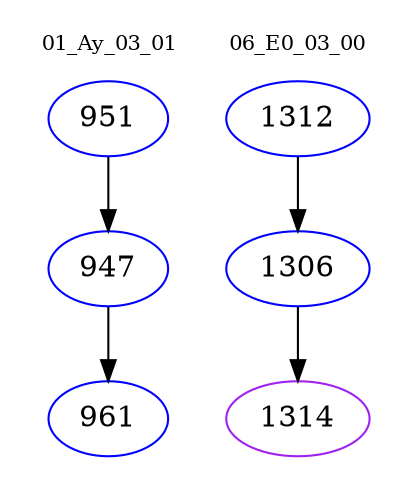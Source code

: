 digraph{
subgraph cluster_0 {
color = white
label = "01_Ay_03_01";
fontsize=10;
T0_951 [label="951", color="blue"]
T0_951 -> T0_947 [color="black"]
T0_947 [label="947", color="blue"]
T0_947 -> T0_961 [color="black"]
T0_961 [label="961", color="blue"]
}
subgraph cluster_1 {
color = white
label = "06_E0_03_00";
fontsize=10;
T1_1312 [label="1312", color="blue"]
T1_1312 -> T1_1306 [color="black"]
T1_1306 [label="1306", color="blue"]
T1_1306 -> T1_1314 [color="black"]
T1_1314 [label="1314", color="purple"]
}
}

